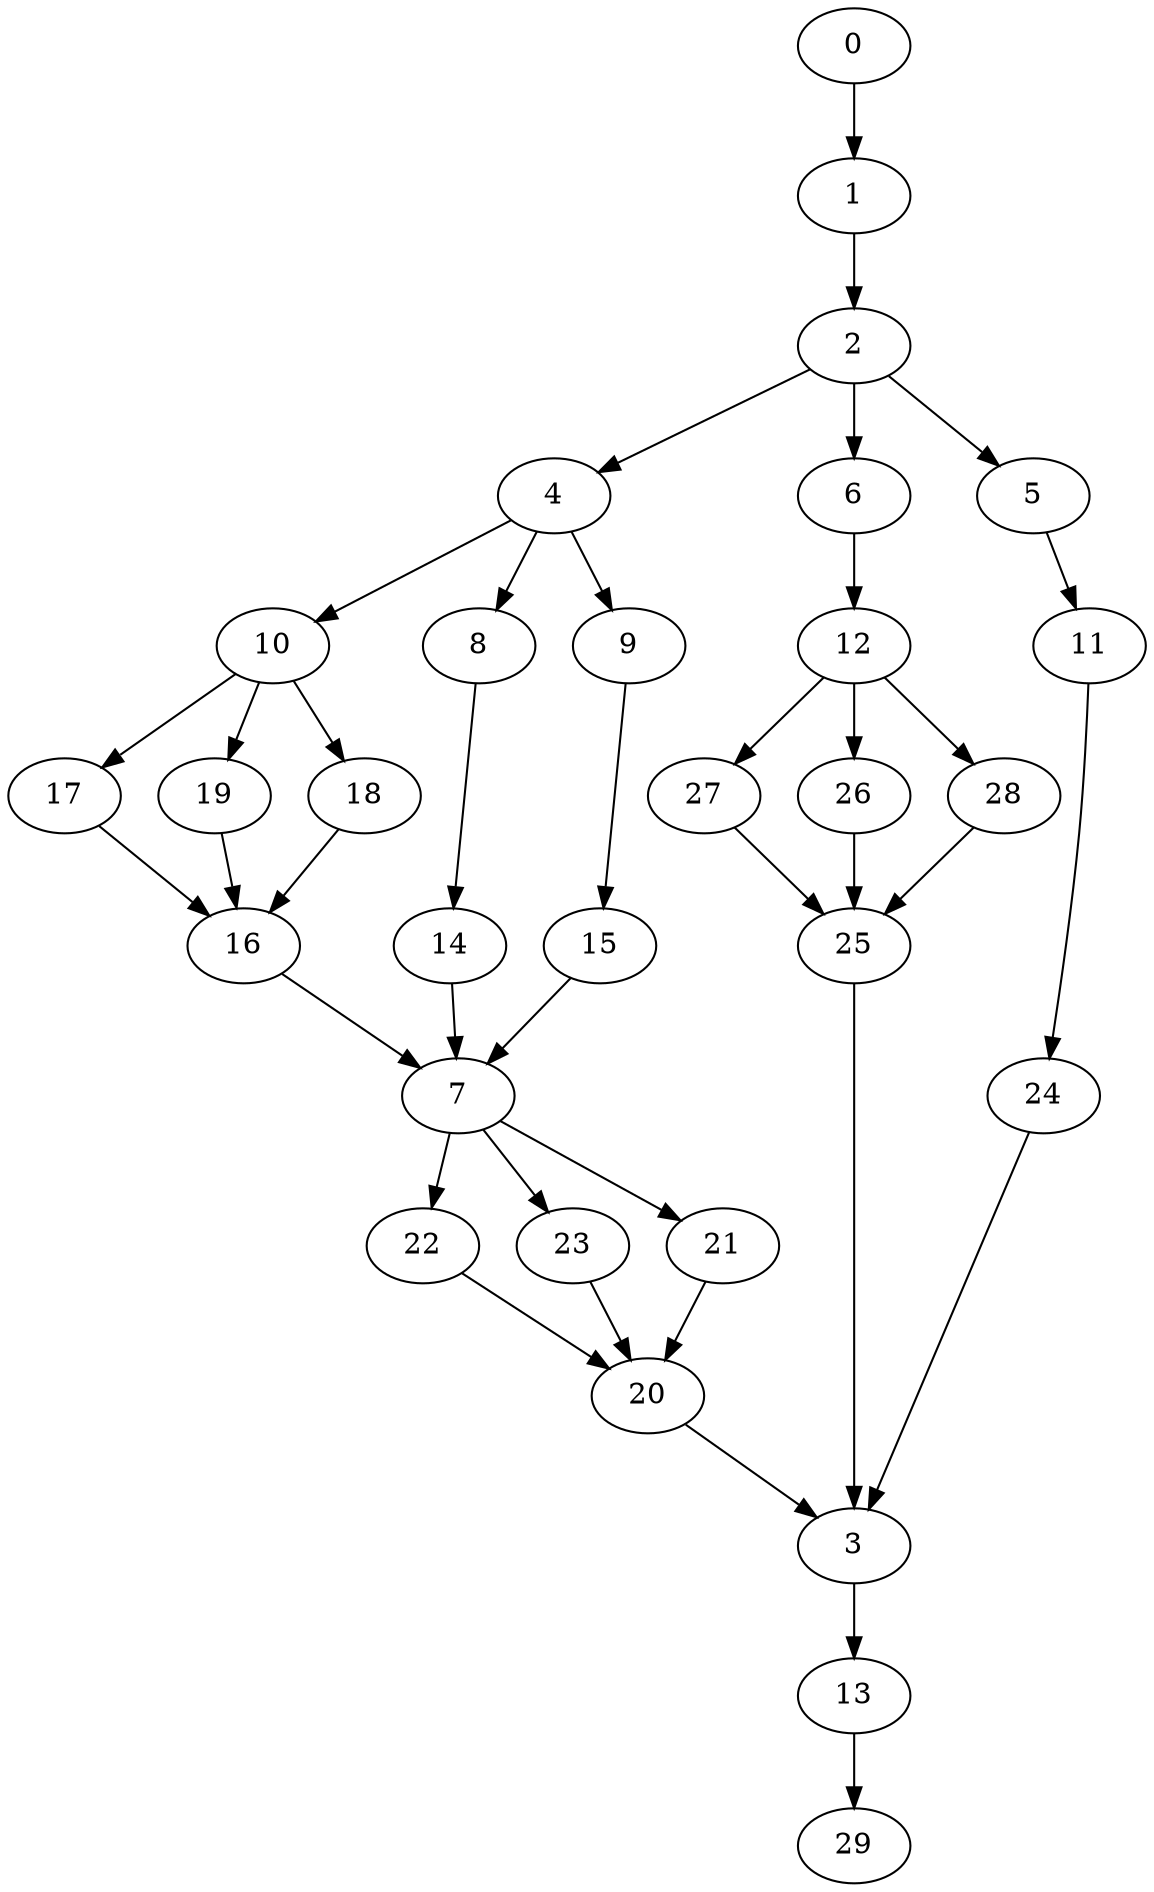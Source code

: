 digraph "SeriesParallel-MaxBf-3_Nodes_30_CCR_9.99_WeightType_Random_Homogeneous-4" {
0 [Weight=7];
1 [Weight=4];
2 [Weight=3];
4 [Weight=6];
10 [Weight=9];
8 [Weight=7];
17 [Weight=3];
19 [Weight=6];
14 [Weight=8];
9 [Weight=3];
18 [Weight=3];
6 [Weight=4];
15 [Weight=10];
16 [Weight=3];
7 [Weight=6];
12 [Weight=5];
5 [Weight=5];
22 [Weight=8];
23 [Weight=7];
27 [Weight=10];
21 [Weight=5];
11 [Weight=10];
26 [Weight=7];
20 [Weight=9];
28 [Weight=2];
24 [Weight=10];
25 [Weight=10];
3 [Weight=6];
13 [Weight=10];
29 [Weight=7];
6 -> 12 [Weight=68];
7 -> 23 [Weight=68];
12 -> 28 [Weight=25];
4 -> 9 [Weight=59];
16 -> 7 [Weight=17];
4 -> 8 [Weight=51];
4 -> 10 [Weight=76];
21 -> 20 [Weight=34];
1 -> 2 [Weight=85];
17 -> 16 [Weight=85];
2 -> 4 [Weight=17];
7 -> 21 [Weight=59];
12 -> 26 [Weight=85];
14 -> 7 [Weight=68];
18 -> 16 [Weight=25];
10 -> 19 [Weight=59];
11 -> 24 [Weight=42];
2 -> 5 [Weight=25];
10 -> 18 [Weight=25];
22 -> 20 [Weight=51];
8 -> 14 [Weight=76];
23 -> 20 [Weight=51];
19 -> 16 [Weight=59];
28 -> 25 [Weight=25];
24 -> 3 [Weight=25];
7 -> 22 [Weight=25];
10 -> 17 [Weight=85];
3 -> 13 [Weight=51];
12 -> 27 [Weight=25];
26 -> 25 [Weight=51];
0 -> 1 [Weight=17];
5 -> 11 [Weight=42];
25 -> 3 [Weight=17];
9 -> 15 [Weight=34];
2 -> 6 [Weight=76];
15 -> 7 [Weight=25];
13 -> 29 [Weight=76];
20 -> 3 [Weight=59];
27 -> 25 [Weight=85];
}
